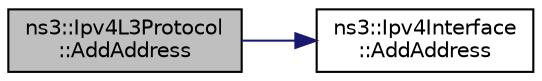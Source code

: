 digraph "ns3::Ipv4L3Protocol::AddAddress"
{
 // LATEX_PDF_SIZE
  edge [fontname="Helvetica",fontsize="10",labelfontname="Helvetica",labelfontsize="10"];
  node [fontname="Helvetica",fontsize="10",shape=record];
  rankdir="LR";
  Node1 [label="ns3::Ipv4L3Protocol\l::AddAddress",height=0.2,width=0.4,color="black", fillcolor="grey75", style="filled", fontcolor="black",tooltip=" "];
  Node1 -> Node2 [color="midnightblue",fontsize="10",style="solid",fontname="Helvetica"];
  Node2 [label="ns3::Ipv4Interface\l::AddAddress",height=0.2,width=0.4,color="black", fillcolor="white", style="filled",URL="$classns3_1_1_ipv4_interface.html#a44a8a9b61af013d8e1db9387aa51137e",tooltip=" "];
}
